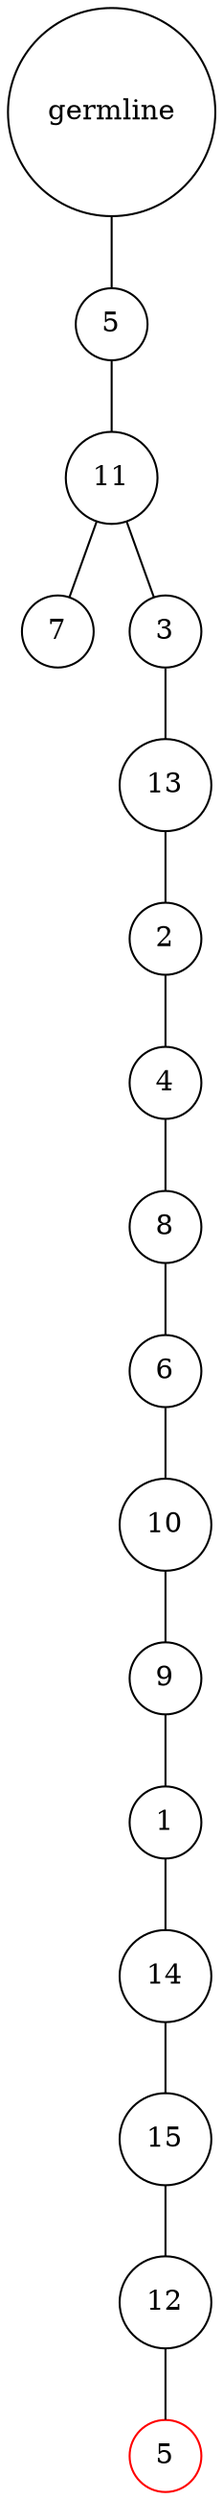 graph {
	rankdir=UD;
	splines=line;
	node [shape=circle]
	"0x7f58bd8f31f0" [label="germline"];
	"0x7f58bd8f3220" [label="5"];
	"0x7f58bd8f31f0" -- "0x7f58bd8f3220" ;
	"0x7f58bd8f3250" [label="11"];
	"0x7f58bd8f3220" -- "0x7f58bd8f3250" ;
	"0x7f58bd8f3280" [label="7"];
	"0x7f58bd8f3250" -- "0x7f58bd8f3280" ;
	"0x7f58bd8f32b0" [label="3"];
	"0x7f58bd8f3250" -- "0x7f58bd8f32b0" ;
	"0x7f58bd8f32e0" [label="13"];
	"0x7f58bd8f32b0" -- "0x7f58bd8f32e0" ;
	"0x7f58bd8f3310" [label="2"];
	"0x7f58bd8f32e0" -- "0x7f58bd8f3310" ;
	"0x7f58bd8f3340" [label="4"];
	"0x7f58bd8f3310" -- "0x7f58bd8f3340" ;
	"0x7f58bd8f3370" [label="8"];
	"0x7f58bd8f3340" -- "0x7f58bd8f3370" ;
	"0x7f58bd8f33a0" [label="6"];
	"0x7f58bd8f3370" -- "0x7f58bd8f33a0" ;
	"0x7f58bd8f33d0" [label="10"];
	"0x7f58bd8f33a0" -- "0x7f58bd8f33d0" ;
	"0x7f58bd8f3400" [label="9"];
	"0x7f58bd8f33d0" -- "0x7f58bd8f3400" ;
	"0x7f58bd8f3430" [label="1"];
	"0x7f58bd8f3400" -- "0x7f58bd8f3430" ;
	"0x7f58bd8f3460" [label="14"];
	"0x7f58bd8f3430" -- "0x7f58bd8f3460" ;
	"0x7f58bd8f3490" [label="15"];
	"0x7f58bd8f3460" -- "0x7f58bd8f3490" ;
	"0x7f58bd8f34c0" [label="12"];
	"0x7f58bd8f3490" -- "0x7f58bd8f34c0" ;
	"0x7f58bd8f34f0" [label="5",color="red"];
	"0x7f58bd8f34c0" -- "0x7f58bd8f34f0" ;
}
